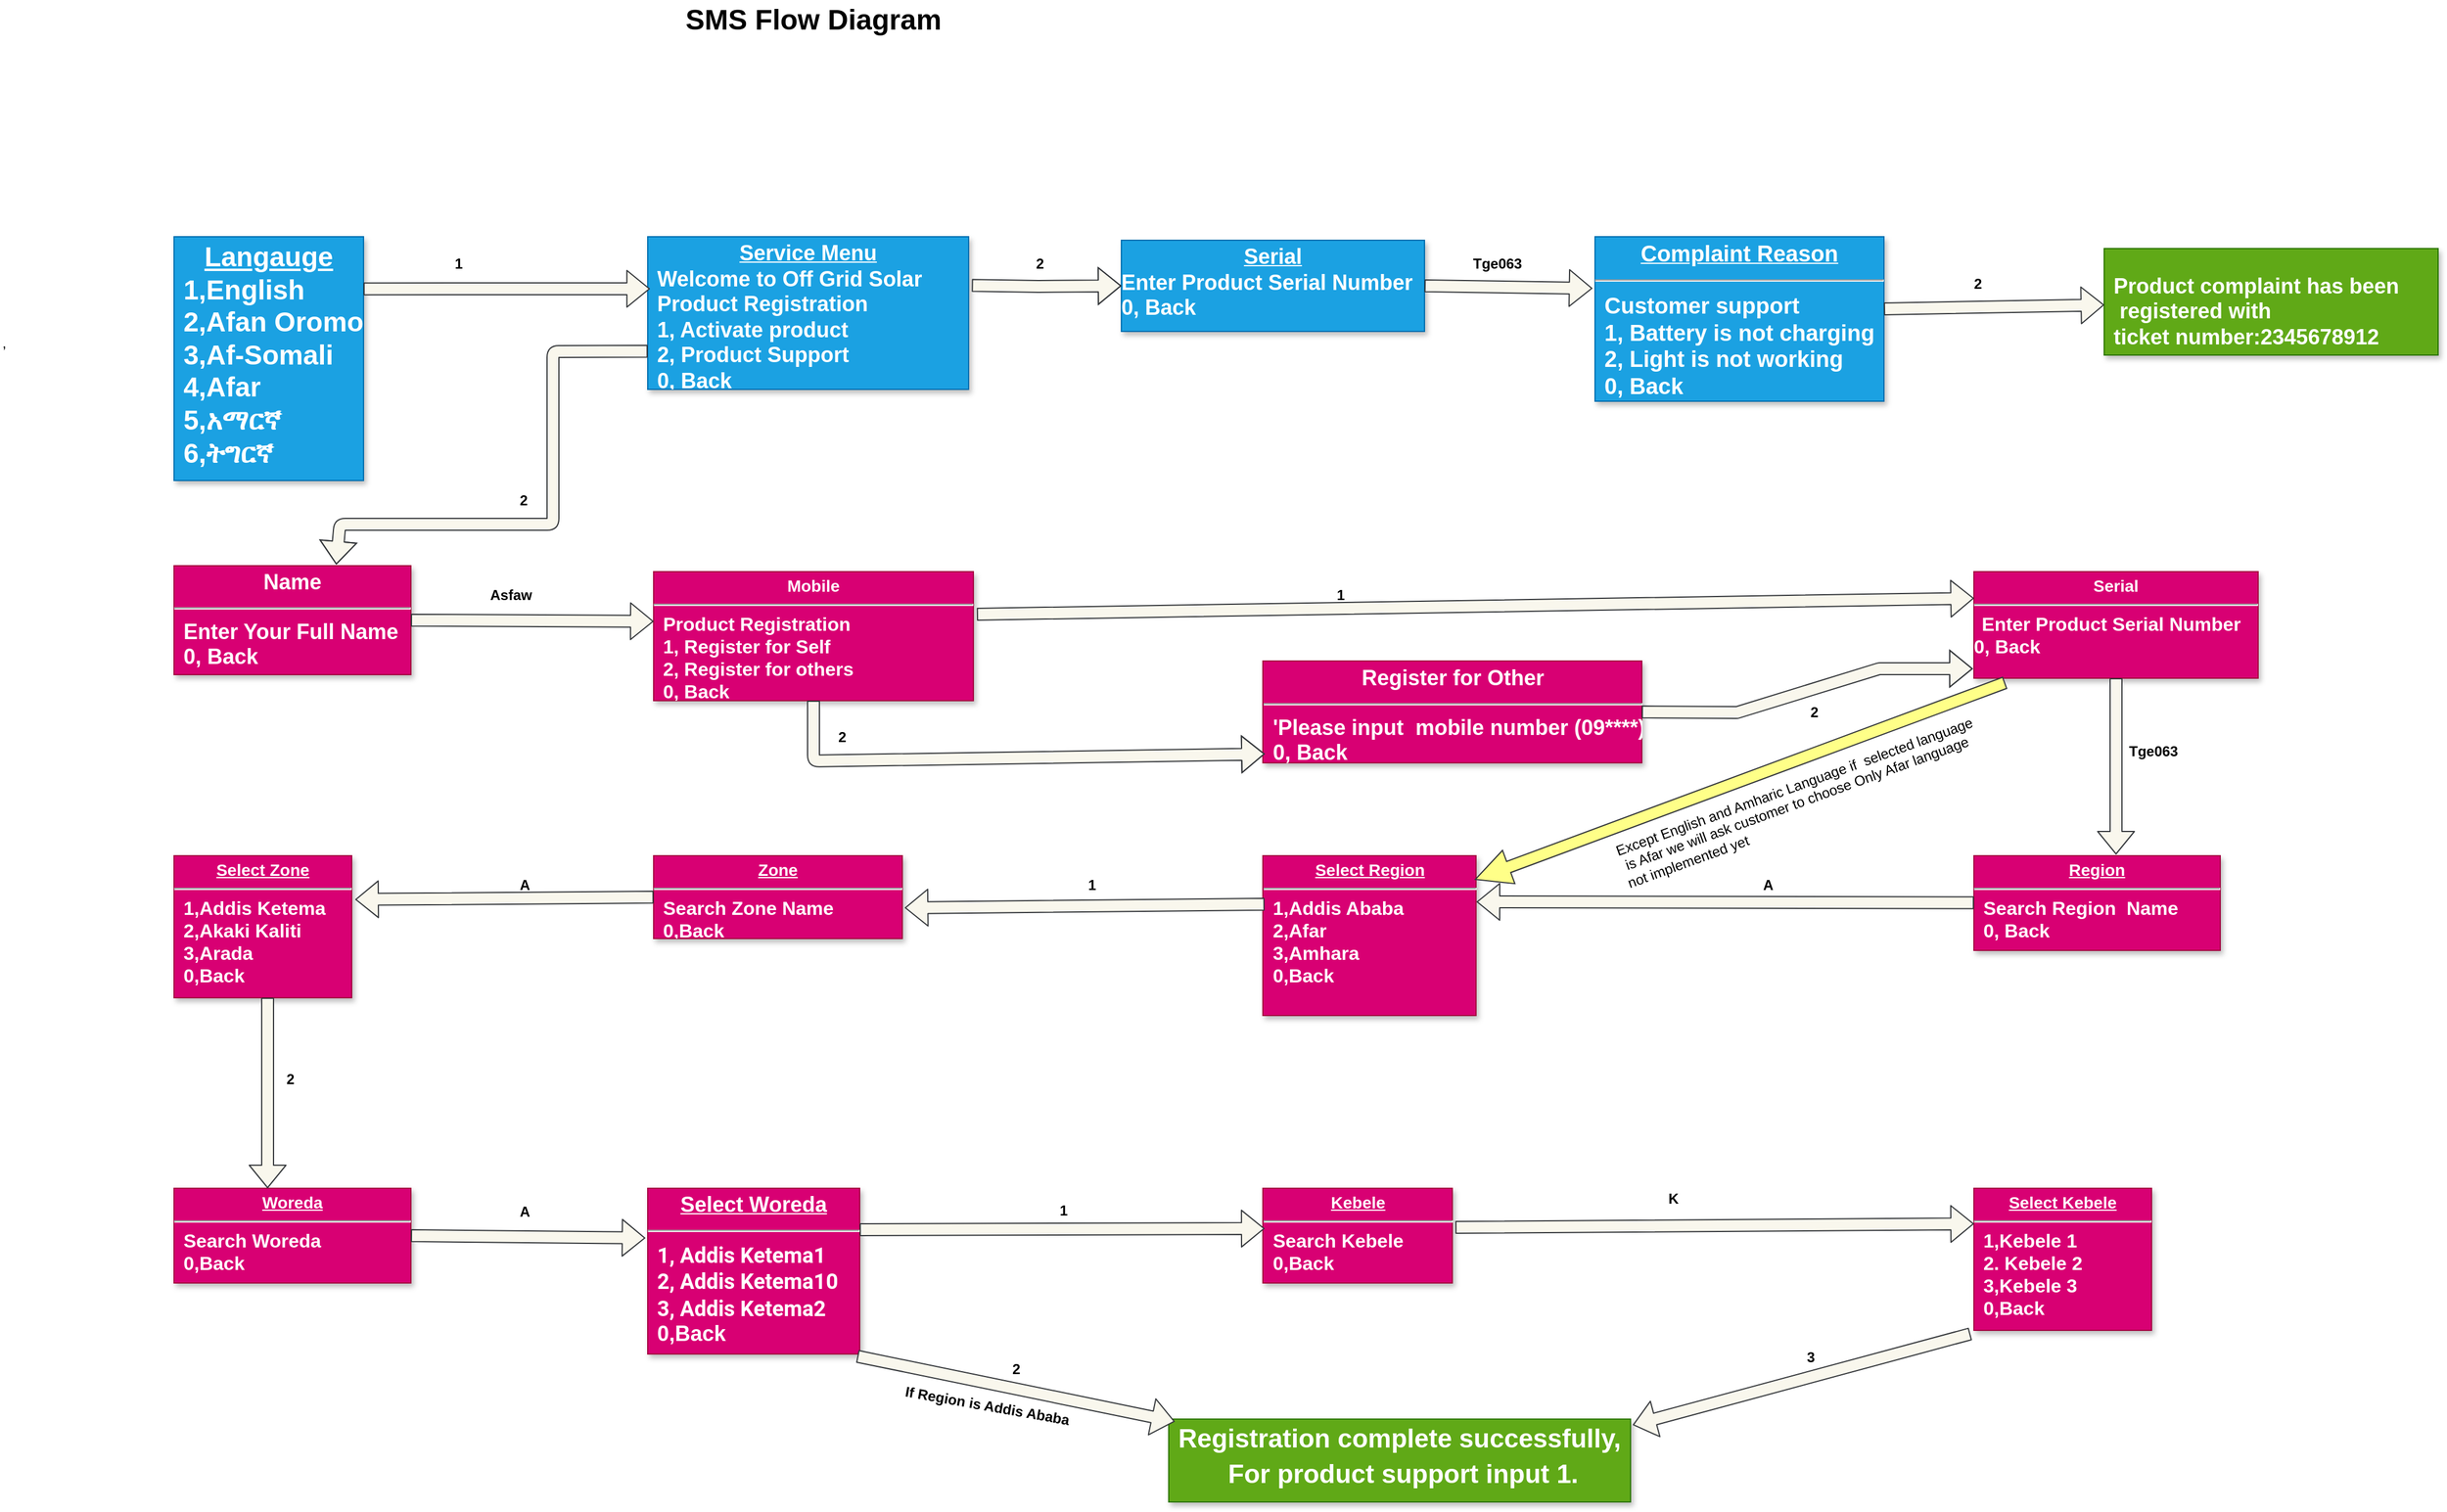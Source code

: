 <mxfile version="12.1.3" type="github" pages="1"><diagram name="Page-1" id="efa7a0a1-bf9b-a30e-e6df-94a7791c09e9"><mxGraphModel dx="1613" dy="1649" grid="0" gridSize="10" guides="1" tooltips="1" connect="1" arrows="1" fold="1" page="1" pageScale="1" pageWidth="826" pageHeight="1169" background="#ffffff" math="0" shadow="0"><root><mxCell id="0"/><mxCell id="1" parent="0"/><mxCell id="19" value="&lt;p style=&quot;margin: 4px 0px 0px ; text-align: center ; text-decoration: underline ; font-size: 18px&quot;&gt;&lt;b&gt;&lt;font style=&quot;font-size: 18px&quot;&gt;Service Menu&lt;/font&gt;&lt;/b&gt;&lt;/p&gt;&lt;p style=&quot;margin: 0px 0px 0px 8px ; font-size: 18px&quot;&gt;&lt;font style=&quot;font-size: 18px&quot;&gt;&lt;b&gt;Welcome to Off Grid Solar&lt;/b&gt;&lt;/font&gt;&lt;/p&gt;&lt;p style=&quot;margin: 0px 0px 0px 8px ; font-size: 18px&quot;&gt;&lt;font style=&quot;font-size: 18px&quot;&gt;&lt;b&gt;Product Registration&lt;/b&gt;&lt;/font&gt;&lt;/p&gt;&lt;p style=&quot;margin: 0px 0px 0px 8px ; font-size: 18px&quot;&gt;&lt;font style=&quot;font-size: 18px&quot;&gt;&lt;b&gt;1, Activate product&lt;/b&gt;&lt;/font&gt;&lt;/p&gt;&lt;p style=&quot;margin: 0px 0px 0px 8px ; font-size: 18px&quot;&gt;&lt;font style=&quot;font-size: 18px&quot;&gt;&lt;b&gt;2, Product Support&lt;/b&gt;&lt;/font&gt;&lt;/p&gt;&lt;p style=&quot;margin: 0px 0px 0px 8px ; font-size: 18px&quot;&gt;&lt;font style=&quot;font-size: 18px&quot;&gt;&lt;b&gt;0, Back&lt;/b&gt;&lt;/font&gt;&lt;br&gt;&lt;/p&gt;" style="verticalAlign=top;align=left;overflow=fill;fontSize=12;fontFamily=Helvetica;html=1;strokeColor=#006EAF;shadow=1;fillColor=#1ba1e2;fontColor=#ffffff;" parent="1" vertex="1"><mxGeometry x="120" y="37" width="271" height="129" as="geometry"/></mxCell><mxCell id="20" value="&lt;p style=&quot;margin: 4px 0px 0px ; text-align: center ; font-size: 18px&quot;&gt;&lt;b&gt;&lt;font style=&quot;font-size: 18px&quot;&gt;Name&lt;/font&gt;&lt;/b&gt;&lt;/p&gt;&lt;hr style=&quot;font-size: 18px&quot;&gt;&lt;p style=&quot;margin: 0px 0px 0px 8px ; font-size: 18px&quot;&gt;&lt;font style=&quot;font-size: 18px&quot;&gt;&lt;b&gt;Enter Your Full Name&lt;br&gt;0, Back&lt;/b&gt;&lt;/font&gt;&lt;br&gt;&lt;/p&gt;" style="verticalAlign=top;align=left;overflow=fill;fontSize=12;fontFamily=Helvetica;html=1;strokeColor=#A50040;shadow=1;fillColor=#d80073;fontColor=#ffffff;" parent="1" vertex="1"><mxGeometry x="-280" y="315" width="200" height="92" as="geometry"/></mxCell><mxCell id="22" value="&lt;p style=&quot;margin: 4px 0px 0px ; text-align: center ; text-decoration: underline ; font-size: 19px&quot;&gt;&lt;strong&gt;&lt;font style=&quot;font-size: 19px&quot;&gt;Complaint Reason&lt;/font&gt;&lt;/strong&gt;&lt;/p&gt;&lt;hr style=&quot;font-size: 19px&quot;&gt;&lt;p style=&quot;margin: 0px 0px 0px 8px ; font-size: 19px&quot;&gt;&lt;font style=&quot;font-size: 19px&quot;&gt;&lt;b&gt;Customer support&lt;/b&gt;&lt;/font&gt;&lt;/p&gt;&lt;p style=&quot;margin: 0px 0px 0px 8px ; font-size: 19px&quot;&gt;&lt;font style=&quot;font-size: 19px&quot;&gt;&lt;b&gt;1, Battery is not charging&lt;/b&gt;&lt;/font&gt;&lt;/p&gt;&lt;p style=&quot;margin: 0px 0px 0px 8px ; font-size: 19px&quot;&gt;&lt;font style=&quot;font-size: 19px&quot;&gt;&lt;b&gt;2, Light is not working&lt;/b&gt;&lt;/font&gt;&lt;/p&gt;&lt;p style=&quot;margin: 0px 0px 0px 8px ; font-size: 19px&quot;&gt;&lt;font style=&quot;font-size: 19px&quot;&gt;&lt;b&gt;0, Back&lt;/b&gt;&lt;/font&gt;&lt;br&gt;&lt;/p&gt;" style="verticalAlign=top;align=left;overflow=fill;fontSize=12;fontFamily=Helvetica;html=1;strokeColor=#006EAF;shadow=1;fillColor=#1ba1e2;fontColor=#ffffff;" parent="1" vertex="1"><mxGeometry x="920" y="37" width="244" height="139" as="geometry"/></mxCell><mxCell id="23" value="&lt;p style=&quot;margin: 4px 0px 0px ; text-align: center ; text-decoration: underline ; font-size: 18px&quot;&gt;&lt;b&gt;&lt;font style=&quot;font-size: 18px&quot;&gt;Serial&lt;/font&gt;&lt;/b&gt;&lt;/p&gt;&lt;font style=&quot;font-size: 18px&quot;&gt;&lt;b&gt;Enter Product Serial Number&lt;br&gt;0, Back&lt;/b&gt;&lt;/font&gt;" style="verticalAlign=top;align=left;overflow=fill;fontSize=12;fontFamily=Helvetica;html=1;strokeColor=#006EAF;shadow=1;fillColor=#1ba1e2;fontColor=#ffffff;" parent="1" vertex="1"><mxGeometry x="520" y="40" width="256" height="77" as="geometry"/></mxCell><mxCell id="24" value="&lt;p style=&quot;margin: 0px ; margin-top: 4px ; text-align: center ; text-decoration: underline&quot;&gt;&lt;b&gt;&lt;font style=&quot;font-size: 14px&quot;&gt;Woreda&lt;/font&gt;&lt;/b&gt;&lt;/p&gt;&lt;hr&gt;&lt;p style=&quot;margin: 0px ; margin-left: 8px&quot;&gt;&lt;font size=&quot;3&quot;&gt;&lt;b&gt;Search Woreda&lt;/b&gt;&lt;/font&gt;&lt;/p&gt;&lt;p style=&quot;margin: 0px ; margin-left: 8px&quot;&gt;&lt;font size=&quot;3&quot;&gt;&lt;b&gt;0,Back&lt;/b&gt;&lt;/font&gt;&lt;/p&gt;" style="verticalAlign=top;align=left;overflow=fill;fontSize=12;fontFamily=Helvetica;html=1;strokeColor=#A50040;shadow=1;fillColor=#d80073;fontColor=#ffffff;" parent="1" vertex="1"><mxGeometry x="-280" y="841" width="200" height="80" as="geometry"/></mxCell><mxCell id="25" value="&lt;p style=&quot;margin: 4px 0px 0px ; text-align: center ; text-decoration: underline ; font-size: 23px&quot;&gt;&lt;b&gt;&lt;font style=&quot;font-size: 23px&quot;&gt;Langauge&lt;/font&gt;&lt;/b&gt;&lt;/p&gt;&lt;p style=&quot;margin: 0px 0px 0px 8px ; font-size: 23px&quot;&gt;&lt;font style=&quot;font-size: 23px&quot;&gt;&lt;b&gt;1,English&lt;/b&gt;&lt;/font&gt;&lt;/p&gt;&lt;p style=&quot;margin: 0px 0px 0px 8px ; font-size: 23px&quot;&gt;&lt;font style=&quot;font-size: 23px&quot;&gt;&lt;b&gt;2,Afan Oromo&lt;/b&gt;&lt;/font&gt;&lt;/p&gt;&lt;p style=&quot;margin: 0px 0px 0px 8px ; font-size: 23px&quot;&gt;&lt;font style=&quot;font-size: 23px&quot;&gt;&lt;b&gt;3,Af-Somali&lt;/b&gt;&lt;/font&gt;&lt;/p&gt;&lt;p style=&quot;margin: 0px 0px 0px 8px ; font-size: 23px&quot;&gt;&lt;font style=&quot;font-size: 23px&quot;&gt;&lt;b&gt;4,Afar&lt;/b&gt;&lt;/font&gt;&lt;/p&gt;&lt;p style=&quot;margin: 0px 0px 0px 8px ; font-size: 23px&quot;&gt;&lt;font style=&quot;font-size: 23px&quot;&gt;&lt;b&gt;5,አማርኛ&lt;/b&gt;&lt;/font&gt;&lt;/p&gt;&lt;p style=&quot;margin: 0px 0px 0px 8px ; font-size: 23px&quot;&gt;&lt;font style=&quot;font-size: 23px&quot;&gt;&lt;b&gt;6,ትግርኛ&lt;/b&gt;&lt;/font&gt;&lt;/p&gt;" style="verticalAlign=top;align=left;overflow=fill;fontSize=12;fontFamily=Helvetica;html=1;strokeColor=#006EAF;shadow=1;fillColor=#1ba1e2;fontColor=#ffffff;" parent="1" vertex="1"><mxGeometry x="-280" y="37" width="160" height="206" as="geometry"/></mxCell><mxCell id="27" value="&lt;p style=&quot;margin: 0px ; margin-top: 4px ; text-align: center ; text-decoration: underline&quot;&gt;&lt;b&gt;&lt;font style=&quot;font-size: 14px&quot;&gt;Select Region&lt;/font&gt;&lt;/b&gt;&lt;/p&gt;&lt;hr&gt;&lt;p style=&quot;margin: 0px ; margin-left: 8px&quot;&gt;&lt;font size=&quot;3&quot;&gt;&lt;b&gt;1,Addis Ababa&lt;/b&gt;&lt;/font&gt;&lt;/p&gt;&lt;p style=&quot;margin: 0px ; margin-left: 8px&quot;&gt;&lt;font size=&quot;3&quot;&gt;&lt;b&gt;2,Afar&lt;/b&gt;&lt;/font&gt;&lt;/p&gt;&lt;p style=&quot;margin: 0px ; margin-left: 8px&quot;&gt;&lt;font size=&quot;3&quot;&gt;&lt;b&gt;3,Amhara&lt;/b&gt;&lt;/font&gt;&lt;/p&gt;&lt;p style=&quot;margin: 0px ; margin-left: 8px&quot;&gt;&lt;font size=&quot;3&quot;&gt;&lt;b&gt;0,Back&lt;/b&gt;&lt;/font&gt;&lt;/p&gt;" style="verticalAlign=top;align=left;overflow=fill;fontSize=12;fontFamily=Helvetica;html=1;strokeColor=#A50040;shadow=1;fillColor=#d80073;fontColor=#ffffff;" parent="1" vertex="1"><mxGeometry x="639.5" y="560" width="180" height="135" as="geometry"/></mxCell><mxCell id="28" value="&lt;p style=&quot;margin: 0px ; margin-top: 4px ; text-align: center ; text-decoration: underline&quot;&gt;&lt;b&gt;&lt;font style=&quot;font-size: 14px&quot;&gt;Select Kebele&lt;/font&gt;&lt;/b&gt;&lt;/p&gt;&lt;hr&gt;&lt;p style=&quot;margin: 0px ; margin-left: 8px&quot;&gt;&lt;font size=&quot;3&quot;&gt;&lt;b&gt;1,Kebele 1&lt;/b&gt;&lt;/font&gt;&lt;/p&gt;&lt;p style=&quot;margin: 0px ; margin-left: 8px&quot;&gt;&lt;font size=&quot;3&quot;&gt;&lt;b&gt;2. Kebele 2&lt;/b&gt;&lt;/font&gt;&lt;/p&gt;&lt;p style=&quot;margin: 0px ; margin-left: 8px&quot;&gt;&lt;font size=&quot;3&quot;&gt;&lt;b&gt;3,Kebele 3&lt;/b&gt;&lt;/font&gt;&lt;/p&gt;&lt;p style=&quot;margin: 0px ; margin-left: 8px&quot;&gt;&lt;font size=&quot;3&quot;&gt;&lt;b&gt;0,Back&lt;/b&gt;&lt;/font&gt;&lt;/p&gt;" style="verticalAlign=top;align=left;overflow=fill;fontSize=12;fontFamily=Helvetica;html=1;strokeColor=#A50040;shadow=1;fillColor=#d80073;fontColor=#ffffff;" parent="1" vertex="1"><mxGeometry x="1240" y="841" width="150" height="120" as="geometry"/></mxCell><mxCell id="29" value="&lt;p style=&quot;margin: 0px ; margin-top: 4px ; text-align: center ; text-decoration: underline&quot;&gt;&lt;b&gt;&lt;font style=&quot;font-size: 14px&quot;&gt;Select Zone&lt;/font&gt;&lt;/b&gt;&lt;/p&gt;&lt;hr&gt;&lt;p style=&quot;margin: 0px 0px 0px 8px&quot;&gt;&lt;font size=&quot;3&quot;&gt;&lt;b&gt;1,Addis Ketema&lt;/b&gt;&lt;/font&gt;&lt;/p&gt;&lt;p style=&quot;margin: 0px 0px 0px 8px&quot;&gt;&lt;font size=&quot;3&quot;&gt;&lt;b&gt;2,Akaki Kaliti&lt;/b&gt;&lt;/font&gt;&lt;/p&gt;&lt;p style=&quot;margin: 0px 0px 0px 8px&quot;&gt;&lt;font size=&quot;3&quot;&gt;&lt;b&gt;3,Arada&lt;/b&gt;&lt;/font&gt;&lt;/p&gt;&lt;p style=&quot;margin: 0px 0px 0px 8px&quot;&gt;&lt;font size=&quot;3&quot;&gt;&lt;b&gt;0,Back&lt;/b&gt;&lt;/font&gt;&lt;/p&gt;" style="verticalAlign=top;align=left;overflow=fill;fontSize=12;fontFamily=Helvetica;html=1;strokeColor=#A50040;shadow=1;fillColor=#d80073;fontColor=#ffffff;" parent="1" vertex="1"><mxGeometry x="-280" y="560" width="150" height="120" as="geometry"/></mxCell><mxCell id="30" value="&lt;p style=&quot;margin: 0px ; margin-top: 4px ; text-align: center ; text-decoration: underline&quot;&gt;&lt;b&gt;&lt;font style=&quot;font-size: 14px&quot;&gt;Zone&lt;/font&gt;&lt;/b&gt;&lt;/p&gt;&lt;hr&gt;&lt;p style=&quot;margin: 0px ; margin-left: 8px&quot;&gt;&lt;font size=&quot;3&quot;&gt;&lt;b&gt;Search Zone Name&lt;/b&gt;&lt;/font&gt;&lt;/p&gt;&lt;p style=&quot;margin: 0px ; margin-left: 8px&quot;&gt;&lt;font size=&quot;3&quot;&gt;&lt;b&gt;0,Back&lt;/b&gt;&lt;/font&gt;&lt;/p&gt;" style="verticalAlign=top;align=left;overflow=fill;fontSize=12;fontFamily=Helvetica;html=1;strokeColor=#A50040;shadow=1;fillColor=#d80073;fontColor=#ffffff;" parent="1" vertex="1"><mxGeometry x="125" y="560" width="210" height="70" as="geometry"/></mxCell><mxCell id="34" value="&lt;p style=&quot;margin: 4px 0px 0px ; text-align: center ; font-size: 22px&quot;&gt;&lt;b&gt;&lt;font style=&quot;font-size: 22px&quot;&gt;Registration complete successfully,&lt;/font&gt;&lt;/b&gt;&lt;/p&gt;&lt;p style=&quot;margin: 4px 0px 0px ; text-align: center ; font-size: 22px&quot;&gt;&lt;b&gt;&lt;font style=&quot;font-size: 22px&quot;&gt;&amp;nbsp;For product support input 1.&lt;/font&gt;&lt;/b&gt;&lt;br&gt;&lt;/p&gt;" style="verticalAlign=top;align=left;overflow=fill;fontSize=12;fontFamily=Helvetica;html=1;strokeColor=#2D7600;shadow=1;fillColor=#60a917;fontColor=#ffffff;" parent="1" vertex="1"><mxGeometry x="560" y="1036" width="390" height="70" as="geometry"/></mxCell><mxCell id="35" value="&lt;p style=&quot;margin: 0px ; margin-top: 4px ; text-align: center ; text-decoration: underline&quot;&gt;&lt;strong&gt;&lt;font style=&quot;font-size: 14px&quot;&gt;Region&lt;/font&gt;&lt;/strong&gt;&lt;/p&gt;&lt;hr&gt;&lt;p style=&quot;margin: 0px ; margin-left: 8px&quot;&gt;&lt;font size=&quot;3&quot;&gt;&lt;b&gt;Search Region&amp;nbsp; Name&lt;/b&gt;&lt;/font&gt;&lt;/p&gt;&lt;p style=&quot;margin: 0px ; margin-left: 8px&quot;&gt;&lt;font size=&quot;3&quot;&gt;&lt;b&gt;0, Back&lt;/b&gt;&lt;/font&gt;&lt;/p&gt;" style="verticalAlign=top;align=left;overflow=fill;fontSize=12;fontFamily=Helvetica;html=1;strokeColor=#A50040;shadow=1;fillColor=#d80073;fontColor=#ffffff;" parent="1" vertex="1"><mxGeometry x="1240" y="560" width="208" height="80" as="geometry"/></mxCell><mxCell id="2UzmRSEBNAijIJMczcGN-117" value="&lt;div style=&quot;text-align: center ; font-size: 18px&quot;&gt;&lt;font style=&quot;font-size: 18px&quot;&gt;&lt;b&gt;&lt;br&gt;&lt;/b&gt;&lt;/font&gt;&lt;/div&gt;&lt;p style=&quot;margin: 0px 0px 0px 8px ; font-size: 18px&quot;&gt;&lt;font style=&quot;font-size: 18px&quot;&gt;&lt;b&gt;Product complaint has been&lt;/b&gt;&lt;/font&gt;&lt;/p&gt;&lt;p style=&quot;margin: 0px 0px 0px 8px ; font-size: 18px&quot;&gt;&lt;font style=&quot;font-size: 18px&quot;&gt;&lt;b&gt;&amp;nbsp;registered with&amp;nbsp;&lt;/b&gt;&lt;/font&gt;&lt;/p&gt;&lt;p style=&quot;margin: 0px 0px 0px 8px ; font-size: 18px&quot;&gt;&lt;font style=&quot;font-size: 18px&quot;&gt;&lt;b&gt;ticket number:2345678912&lt;/b&gt;&lt;/font&gt;&lt;br&gt;&lt;/p&gt;" style="verticalAlign=top;align=left;overflow=fill;fontSize=12;fontFamily=Helvetica;html=1;strokeColor=#2D7600;shadow=1;fillColor=#60a917;fontColor=#ffffff;" vertex="1" parent="1"><mxGeometry x="1350" y="47" width="282" height="90" as="geometry"/></mxCell><mxCell id="2UzmRSEBNAijIJMczcGN-128" value="&lt;p style=&quot;margin: 4px 0px 0px ; text-align: center&quot;&gt;&lt;b&gt;&lt;font style=&quot;font-size: 14px&quot;&gt;Mobile&lt;/font&gt;&lt;/b&gt;&lt;/p&gt;&lt;hr&gt;&lt;p style=&quot;margin: 0px ; margin-left: 8px&quot;&gt;&lt;font size=&quot;3&quot;&gt;&lt;b&gt;Product Registration&lt;/b&gt;&lt;/font&gt;&lt;/p&gt;&lt;p style=&quot;margin: 0px ; margin-left: 8px&quot;&gt;&lt;font size=&quot;3&quot;&gt;&lt;b&gt;1, Register for Self&lt;/b&gt;&lt;/font&gt;&lt;/p&gt;&lt;p style=&quot;margin: 0px ; margin-left: 8px&quot;&gt;&lt;font size=&quot;3&quot;&gt;&lt;b&gt;2, Register for others&lt;/b&gt;&lt;/font&gt;&lt;/p&gt;&lt;p style=&quot;margin: 0px ; margin-left: 8px&quot;&gt;&lt;font size=&quot;3&quot;&gt;&lt;b&gt;0, Back&lt;/b&gt;&lt;/font&gt;&lt;br&gt;&lt;/p&gt;" style="verticalAlign=top;align=left;overflow=fill;fontSize=12;fontFamily=Helvetica;html=1;strokeColor=#A50040;shadow=1;fillColor=#d80073;fontColor=#ffffff;" vertex="1" parent="1"><mxGeometry x="125" y="320" width="270" height="109" as="geometry"/></mxCell><mxCell id="2UzmRSEBNAijIJMczcGN-130" value="&lt;p style=&quot;margin: 4px 0px 0px ; text-align: center ; font-size: 18px&quot;&gt;&lt;b&gt;&lt;font style=&quot;font-size: 18px&quot;&gt;Register for Other&lt;/font&gt;&lt;/b&gt;&lt;/p&gt;&lt;hr style=&quot;font-size: 18px&quot;&gt;&lt;p style=&quot;margin: 0px 0px 0px 8px ; font-size: 18px&quot;&gt;&lt;font style=&quot;font-size: 18px&quot;&gt;&lt;b&gt;'Please input&amp;nbsp; mobile number (09****)&lt;br&gt;&lt;/b&gt;&lt;/font&gt;&lt;/p&gt;&lt;p style=&quot;margin: 0px 0px 0px 8px ; font-size: 18px&quot;&gt;&lt;font style=&quot;font-size: 18px&quot;&gt;&lt;b&gt;0, Back&lt;/b&gt;&lt;/font&gt;&lt;br&gt;&lt;/p&gt;" style="verticalAlign=top;align=left;overflow=fill;fontSize=12;fontFamily=Helvetica;html=1;strokeColor=#A50040;shadow=1;fillColor=#d80073;fontColor=#ffffff;" vertex="1" parent="1"><mxGeometry x="639.5" y="395.5" width="320" height="86" as="geometry"/></mxCell><mxCell id="2UzmRSEBNAijIJMczcGN-134" value="&lt;p style=&quot;margin: 4px 0px 0px ; text-align: center&quot;&gt;&lt;b&gt;&lt;font style=&quot;font-size: 14px&quot;&gt;Serial&lt;/font&gt;&lt;/b&gt;&lt;/p&gt;&lt;hr&gt;&lt;b&gt;&amp;nbsp;&amp;nbsp;&lt;font size=&quot;3&quot;&gt;Enter Product Serial Number&lt;br&gt;0, Back&lt;/font&gt;&lt;/b&gt;" style="verticalAlign=top;align=left;overflow=fill;fontSize=12;fontFamily=Helvetica;html=1;strokeColor=#A50040;shadow=1;fillColor=#d80073;fontColor=#ffffff;" vertex="1" parent="1"><mxGeometry x="1240" y="320" width="240" height="90" as="geometry"/></mxCell><mxCell id="2UzmRSEBNAijIJMczcGN-138" value="&lt;p style=&quot;margin: 4px 0px 0px ; text-align: center ; text-decoration: underline ; font-size: 18px&quot;&gt;&lt;b&gt;&lt;font style=&quot;font-size: 18px&quot;&gt;Select Woreda&lt;/font&gt;&lt;/b&gt;&lt;/p&gt;&lt;hr style=&quot;font-size: 18px&quot;&gt;&lt;p style=&quot;margin: 0px 0px 0px 8px ; font-size: 18px&quot;&gt;&lt;font style=&quot;font-size: 18px&quot;&gt;&lt;b&gt;&lt;span style=&quot;font-family: &amp;#34;roboto&amp;#34; , sans-serif ; white-space: normal&quot;&gt;1, Addis Ketema1&lt;/span&gt;&lt;br style=&quot;outline: none ; font-family: &amp;#34;roboto&amp;#34; , sans-serif ; white-space: normal&quot;&gt;&lt;span style=&quot;font-family: &amp;#34;roboto&amp;#34; , sans-serif ; white-space: normal&quot;&gt;2, Addis Ketema10&lt;/span&gt;&lt;br style=&quot;outline: none ; font-family: &amp;#34;roboto&amp;#34; , sans-serif ; white-space: normal&quot;&gt;&lt;span style=&quot;font-family: &amp;#34;roboto&amp;#34; , sans-serif ; white-space: normal&quot;&gt;3, Addis Ketema2&lt;/span&gt;&lt;br&gt;&lt;/b&gt;&lt;/font&gt;&lt;/p&gt;&lt;p style=&quot;margin: 0px 0px 0px 8px ; font-size: 18px&quot;&gt;&lt;font style=&quot;font-size: 18px&quot;&gt;&lt;b&gt;0,Back&lt;/b&gt;&lt;/font&gt;&lt;/p&gt;" style="verticalAlign=top;align=left;overflow=fill;fontSize=12;fontFamily=Helvetica;html=1;strokeColor=#A50040;shadow=1;fillColor=#d80073;fontColor=#ffffff;" vertex="1" parent="1"><mxGeometry x="120" y="841" width="179" height="140" as="geometry"/></mxCell><mxCell id="2UzmRSEBNAijIJMczcGN-140" value="&lt;p style=&quot;margin: 0px ; margin-top: 4px ; text-align: center ; text-decoration: underline&quot;&gt;&lt;b&gt;&lt;font style=&quot;font-size: 14px&quot;&gt;Kebele&lt;/font&gt;&lt;/b&gt;&lt;/p&gt;&lt;hr&gt;&lt;p style=&quot;margin: 0px ; margin-left: 8px&quot;&gt;&lt;font size=&quot;3&quot;&gt;&lt;b&gt;Search Kebele&lt;/b&gt;&lt;/font&gt;&lt;/p&gt;&lt;p style=&quot;margin: 0px ; margin-left: 8px&quot;&gt;&lt;font size=&quot;3&quot;&gt;&lt;b&gt;0,Back&lt;/b&gt;&lt;/font&gt;&lt;/p&gt;" style="verticalAlign=top;align=left;overflow=fill;fontSize=12;fontFamily=Helvetica;html=1;strokeColor=#A50040;shadow=1;fillColor=#d80073;fontColor=#ffffff;" vertex="1" parent="1"><mxGeometry x="639.5" y="841" width="160" height="80" as="geometry"/></mxCell><mxCell id="2UzmRSEBNAijIJMczcGN-145" value="" style="endArrow=classic;html=1;fillColor=#f9f7ed;strokeColor=#36393d;shape=flexArrow;exitX=1;exitY=0.439;exitDx=0;exitDy=0;exitPerimeter=0;" edge="1" parent="1" source="22" target="2UzmRSEBNAijIJMczcGN-117"><mxGeometry width="50" height="50" relative="1" as="geometry"><mxPoint x="1155" y="79" as="sourcePoint"/><mxPoint x="900" y="50" as="targetPoint"/><Array as="points"/></mxGeometry></mxCell><mxCell id="2UzmRSEBNAijIJMczcGN-158" value="&lt;b&gt;2&lt;/b&gt;" style="text;html=1;resizable=0;points=[];align=center;verticalAlign=middle;labelBackgroundColor=#ffffff;" vertex="1" connectable="0" parent="2UzmRSEBNAijIJMczcGN-145"><mxGeometry x="-0.228" y="3" relative="1" as="geometry"><mxPoint x="7" y="-16.5" as="offset"/></mxGeometry></mxCell><mxCell id="2UzmRSEBNAijIJMczcGN-146" value="" style="endArrow=classic;html=1;exitX=1;exitY=0.5;exitDx=0;exitDy=0;fillColor=#f9f7ed;strokeColor=#36393d;entryX=-0.009;entryY=0.314;entryDx=0;entryDy=0;entryPerimeter=0;shape=flexArrow;" edge="1" parent="1" source="23" target="22"><mxGeometry width="50" height="50" relative="1" as="geometry"><mxPoint x="610" y="90" as="sourcePoint"/><mxPoint x="920" y="75" as="targetPoint"/></mxGeometry></mxCell><mxCell id="2UzmRSEBNAijIJMczcGN-147" value="" style="endArrow=classic;html=1;exitX=1.01;exitY=0.319;exitDx=0;exitDy=0;entryX=0;entryY=0.5;entryDx=0;entryDy=0;exitPerimeter=0;shape=flexArrow;fillColor=#f9f7ed;strokeColor=#36393d;" edge="1" parent="1" source="19" target="23"><mxGeometry width="50" height="50" relative="1" as="geometry"><mxPoint x="390" y="110" as="sourcePoint"/><mxPoint x="440" y="60" as="targetPoint"/><Array as="points"><mxPoint x="450" y="79"/></Array></mxGeometry></mxCell><mxCell id="2UzmRSEBNAijIJMczcGN-148" value="" style="endArrow=diamond;html=1;exitX=1;exitY=0.214;exitDx=0;exitDy=0;exitPerimeter=0;fillColor=#f9f7ed;strokeColor=#36393d;entryX=0.007;entryY=0.341;entryDx=0;entryDy=0;entryPerimeter=0;strokeWidth=1;endFill=1;shape=flexArrow;" edge="1" parent="1" source="25" target="19"><mxGeometry width="50" height="50" relative="1" as="geometry"><mxPoint x="140" y="110" as="sourcePoint"/><mxPoint x="120" y="112" as="targetPoint"/></mxGeometry></mxCell><mxCell id="2UzmRSEBNAijIJMczcGN-155" value="&lt;b&gt;1&lt;/b&gt;" style="text;html=1;resizable=0;points=[];align=center;verticalAlign=middle;labelBackgroundColor=#ffffff;" vertex="1" connectable="0" parent="2UzmRSEBNAijIJMczcGN-148"><mxGeometry x="-0.537" relative="1" as="geometry"><mxPoint x="24" y="-21" as="offset"/></mxGeometry></mxCell><mxCell id="2UzmRSEBNAijIJMczcGN-182" value="&lt;b&gt;&lt;font style=&quot;font-size: 24px&quot;&gt;SMS Flow Diagram&amp;nbsp;&lt;/font&gt;&lt;/b&gt;" style="text;html=1;resizable=0;points=[];autosize=1;align=left;verticalAlign=top;spacingTop=-4;" vertex="1" parent="1"><mxGeometry x="150" y="-163" width="240" height="20" as="geometry"/></mxCell><mxCell id="2UzmRSEBNAijIJMczcGN-194" value="," style="text;html=1;resizable=0;points=[];autosize=1;align=left;verticalAlign=top;spacingTop=-4;" vertex="1" parent="1"><mxGeometry x="-427" y="117" width="20" height="20" as="geometry"/></mxCell><mxCell id="2UzmRSEBNAijIJMczcGN-208" value="" style="endArrow=classic;html=1;fontColor=#FFFF00;exitX=0;exitY=0.75;exitDx=0;exitDy=0;shape=flexArrow;fillColor=#f9f7ed;strokeColor=#36393d;" edge="1" parent="1" source="19"><mxGeometry width="50" height="50" relative="1" as="geometry"><mxPoint x="-20" y="270" as="sourcePoint"/><mxPoint x="-143" y="314" as="targetPoint"/><Array as="points"><mxPoint x="40" y="134"/><mxPoint x="40" y="280"/><mxPoint x="-140" y="280"/></Array></mxGeometry></mxCell><mxCell id="2UzmRSEBNAijIJMczcGN-209" value="" style="shape=flexArrow;endArrow=classic;html=1;fontColor=#FFFF00;exitX=1;exitY=0.5;exitDx=0;exitDy=0;entryX=0;entryY=0.385;entryDx=0;entryDy=0;entryPerimeter=0;fillColor=#f9f7ed;strokeColor=#36393d;" edge="1" parent="1" source="20" target="2UzmRSEBNAijIJMczcGN-128"><mxGeometry width="50" height="50" relative="1" as="geometry"><mxPoint y="410" as="sourcePoint"/><mxPoint x="50" y="360" as="targetPoint"/></mxGeometry></mxCell><mxCell id="2UzmRSEBNAijIJMczcGN-211" value="" style="endArrow=classic;html=1;fontColor=#FFFF00;exitX=0.5;exitY=1;exitDx=0;exitDy=0;entryX=0.005;entryY=0.913;entryDx=0;entryDy=0;entryPerimeter=0;shape=flexArrow;fillColor=#f9f7ed;strokeColor=#36393d;" edge="1" parent="1" source="2UzmRSEBNAijIJMczcGN-128" target="2UzmRSEBNAijIJMczcGN-130"><mxGeometry width="50" height="50" relative="1" as="geometry"><mxPoint x="510" y="410" as="sourcePoint"/><mxPoint x="560" y="360" as="targetPoint"/><Array as="points"><mxPoint x="260" y="480"/></Array></mxGeometry></mxCell><mxCell id="2UzmRSEBNAijIJMczcGN-214" value="" style="endArrow=classic;html=1;fontColor=#FFFF00;exitX=1;exitY=0.5;exitDx=0;exitDy=0;entryX=-0.004;entryY=0.911;entryDx=0;entryDy=0;shape=flexArrow;fillColor=#f9f7ed;strokeColor=#36393d;entryPerimeter=0;" edge="1" parent="1" source="2UzmRSEBNAijIJMczcGN-130" target="2UzmRSEBNAijIJMczcGN-134"><mxGeometry width="50" height="50" relative="1" as="geometry"><mxPoint x="1040" y="470" as="sourcePoint"/><mxPoint x="1090" y="420" as="targetPoint"/><Array as="points"><mxPoint x="1040" y="439"/><mxPoint x="1160" y="402"/></Array></mxGeometry></mxCell><mxCell id="2UzmRSEBNAijIJMczcGN-216" value="&lt;font color=&quot;#000000&quot;&gt;&lt;b&gt;2&lt;/b&gt;&lt;/font&gt;" style="text;html=1;resizable=0;points=[];autosize=1;align=left;verticalAlign=top;spacingTop=-4;fontColor=#FFFF00;" vertex="1" parent="1"><mxGeometry x="1100" y="428.5" width="20" height="20" as="geometry"/></mxCell><mxCell id="2UzmRSEBNAijIJMczcGN-218" value="" style="endArrow=classic;html=1;fontColor=#FFFF00;exitX=1.011;exitY=0.33;exitDx=0;exitDy=0;exitPerimeter=0;entryX=0;entryY=0.25;entryDx=0;entryDy=0;shape=flexArrow;fillColor=#f9f7ed;strokeColor=#36393d;" edge="1" parent="1" source="2UzmRSEBNAijIJMczcGN-128" target="2UzmRSEBNAijIJMczcGN-134"><mxGeometry width="50" height="50" relative="1" as="geometry"><mxPoint x="390" y="390" as="sourcePoint"/><mxPoint x="440" y="340" as="targetPoint"/></mxGeometry></mxCell><mxCell id="2UzmRSEBNAijIJMczcGN-219" value="" style="endArrow=classic;html=1;fontColor=#FFFF00;exitX=0.5;exitY=1;exitDx=0;exitDy=0;shape=flexArrow;fillColor=#f9f7ed;strokeColor=#36393d;" edge="1" parent="1" source="2UzmRSEBNAijIJMczcGN-134"><mxGeometry width="50" height="50" relative="1" as="geometry"><mxPoint x="1330" y="520" as="sourcePoint"/><mxPoint x="1360" y="559" as="targetPoint"/></mxGeometry></mxCell><mxCell id="2UzmRSEBNAijIJMczcGN-220" value="" style="endArrow=classic;html=1;fontColor=#FFFF00;shape=flexArrow;fillColor=#f9f7ed;strokeColor=#36393d;" edge="1" parent="1" source="35"><mxGeometry width="50" height="50" relative="1" as="geometry"><mxPoint x="1080" y="610" as="sourcePoint"/><mxPoint x="820" y="599" as="targetPoint"/></mxGeometry></mxCell><mxCell id="2UzmRSEBNAijIJMczcGN-221" value="" style="endArrow=classic;html=1;fontColor=#FFFF00;exitX=0.008;exitY=0.304;exitDx=0;exitDy=0;exitPerimeter=0;entryX=1.01;entryY=0.629;entryDx=0;entryDy=0;shape=flexArrow;fillColor=#f9f7ed;strokeColor=#36393d;entryPerimeter=0;" edge="1" parent="1" source="27" target="30"><mxGeometry width="50" height="50" relative="1" as="geometry"><mxPoint x="500" y="640" as="sourcePoint"/><mxPoint x="550" y="590" as="targetPoint"/></mxGeometry></mxCell><mxCell id="2UzmRSEBNAijIJMczcGN-222" value="" style="endArrow=classic;html=1;fontColor=#FFFF00;exitX=0;exitY=0.5;exitDx=0;exitDy=0;entryX=1.02;entryY=0.308;entryDx=0;entryDy=0;shape=flexArrow;fillColor=#f9f7ed;strokeColor=#36393d;entryPerimeter=0;" edge="1" parent="1" source="30" target="29"><mxGeometry width="50" height="50" relative="1" as="geometry"><mxPoint x="-30" y="640" as="sourcePoint"/><mxPoint x="20" y="590" as="targetPoint"/></mxGeometry></mxCell><mxCell id="2UzmRSEBNAijIJMczcGN-224" value="" style="endArrow=classic;html=1;fontColor=#FFFF00;entryX=0.395;entryY=0;entryDx=0;entryDy=0;entryPerimeter=0;shape=flexArrow;fillColor=#f9f7ed;strokeColor=#36393d;" edge="1" parent="1" target="24"><mxGeometry width="50" height="50" relative="1" as="geometry"><mxPoint x="-201" y="680" as="sourcePoint"/><mxPoint x="-150" y="760" as="targetPoint"/></mxGeometry></mxCell><mxCell id="2UzmRSEBNAijIJMczcGN-227" value="" style="endArrow=classic;html=1;fontColor=#FFFF00;exitX=1;exitY=0.5;exitDx=0;exitDy=0;shape=flexArrow;fillColor=#f9f7ed;strokeColor=#36393d;" edge="1" parent="1" source="24"><mxGeometry width="50" height="50" relative="1" as="geometry"><mxPoint x="-10" y="920" as="sourcePoint"/><mxPoint x="118" y="883" as="targetPoint"/></mxGeometry></mxCell><mxCell id="2UzmRSEBNAijIJMczcGN-228" value="" style="endArrow=classic;html=1;fontColor=#FFFF00;exitX=1;exitY=0.25;exitDx=0;exitDy=0;entryX=0.009;entryY=0.425;entryDx=0;entryDy=0;entryPerimeter=0;fillColor=#f9f7ed;strokeColor=#36393d;shape=flexArrow;" edge="1" parent="1" source="2UzmRSEBNAijIJMczcGN-138" target="2UzmRSEBNAijIJMczcGN-140"><mxGeometry width="50" height="50" relative="1" as="geometry"><mxPoint x="450" y="920" as="sourcePoint"/><mxPoint x="500" y="870" as="targetPoint"/></mxGeometry></mxCell><mxCell id="2UzmRSEBNAijIJMczcGN-229" value="" style="endArrow=classic;html=1;fontColor=#FFFF00;exitX=1.016;exitY=0.413;exitDx=0;exitDy=0;exitPerimeter=0;entryX=0;entryY=0.25;entryDx=0;entryDy=0;shape=flexArrow;fillColor=#f9f7ed;strokeColor=#36393d;" edge="1" parent="1" source="2UzmRSEBNAijIJMczcGN-140" target="28"><mxGeometry width="50" height="50" relative="1" as="geometry"><mxPoint x="970" y="910" as="sourcePoint"/><mxPoint x="1020" y="860" as="targetPoint"/></mxGeometry></mxCell><mxCell id="2UzmRSEBNAijIJMczcGN-230" value="" style="endArrow=classic;html=1;fontColor=#FFFF00;exitX=-0.02;exitY=1.025;exitDx=0;exitDy=0;exitPerimeter=0;entryX=1.005;entryY=0.071;entryDx=0;entryDy=0;entryPerimeter=0;shape=flexArrow;fillColor=#f9f7ed;strokeColor=#36393d;" edge="1" parent="1" source="28" target="34"><mxGeometry width="50" height="50" relative="1" as="geometry"><mxPoint x="1070" y="1050" as="sourcePoint"/><mxPoint x="1120" y="1000" as="targetPoint"/></mxGeometry></mxCell><mxCell id="2UzmRSEBNAijIJMczcGN-231" value="" style="shape=flexArrow;endArrow=classic;html=1;fontColor=#FFFF00;exitX=0.989;exitY=1.014;exitDx=0;exitDy=0;exitPerimeter=0;entryX=0.013;entryY=0.029;entryDx=0;entryDy=0;entryPerimeter=0;fillColor=#f9f7ed;strokeColor=#36393d;" edge="1" parent="1" source="2UzmRSEBNAijIJMczcGN-138" target="34"><mxGeometry width="50" height="50" relative="1" as="geometry"><mxPoint x="450" y="1060" as="sourcePoint"/><mxPoint x="500" y="1010" as="targetPoint"/></mxGeometry></mxCell><mxCell id="2UzmRSEBNAijIJMczcGN-233" value="&lt;font color=&quot;#000000&quot;&gt;&lt;b&gt;2&lt;/b&gt;&lt;/font&gt;" style="text;html=1;resizable=0;points=[];autosize=1;align=left;verticalAlign=top;spacingTop=-4;fontColor=#FFFF00;" vertex="1" parent="1"><mxGeometry x="445.5" y="50" width="20" height="20" as="geometry"/></mxCell><mxCell id="2UzmRSEBNAijIJMczcGN-236" value="&lt;font color=&quot;#000000&quot;&gt;&lt;b&gt;Tge063&lt;/b&gt;&lt;/font&gt;" style="text;html=1;resizable=0;points=[];autosize=1;align=left;verticalAlign=top;spacingTop=-4;fontColor=#FFFF00;" vertex="1" parent="1"><mxGeometry x="814.5" y="50" width="60" height="20" as="geometry"/></mxCell><mxCell id="2UzmRSEBNAijIJMczcGN-237" value="&lt;font color=&quot;#000000&quot;&gt;&lt;b&gt;2&lt;/b&gt;&lt;/font&gt;" style="text;html=1;resizable=0;points=[];autosize=1;align=left;verticalAlign=top;spacingTop=-4;fontColor=#FFFF00;" vertex="1" parent="1"><mxGeometry x="10" y="250" width="20" height="20" as="geometry"/></mxCell><mxCell id="2UzmRSEBNAijIJMczcGN-238" value="&lt;font color=&quot;#000000&quot;&gt;&lt;b&gt;Asfaw&lt;/b&gt;&lt;/font&gt;" style="text;html=1;resizable=0;points=[];autosize=1;align=left;verticalAlign=top;spacingTop=-4;fontColor=#FFFF00;" vertex="1" parent="1"><mxGeometry x="-15" y="330" width="50" height="20" as="geometry"/></mxCell><mxCell id="2UzmRSEBNAijIJMczcGN-239" value="&lt;font color=&quot;#000000&quot;&gt;&lt;b&gt;1&lt;/b&gt;&lt;/font&gt;" style="text;html=1;resizable=0;points=[];autosize=1;align=left;verticalAlign=top;spacingTop=-4;fontColor=#FFFF00;" vertex="1" parent="1"><mxGeometry x="699.5" y="330" width="20" height="20" as="geometry"/></mxCell><mxCell id="2UzmRSEBNAijIJMczcGN-240" value="&lt;b&gt;&lt;font color=&quot;#000000&quot;&gt;2&lt;/font&gt;&lt;/b&gt;" style="text;html=1;resizable=0;points=[];autosize=1;align=left;verticalAlign=top;spacingTop=-4;fontColor=#FFFF00;" vertex="1" parent="1"><mxGeometry x="279" y="450" width="20" height="20" as="geometry"/></mxCell><mxCell id="2UzmRSEBNAijIJMczcGN-241" value="&lt;font color=&quot;#000000&quot;&gt;&lt;b&gt;Tge063&lt;/b&gt;&lt;/font&gt;" style="text;html=1;resizable=0;points=[];autosize=1;align=left;verticalAlign=top;spacingTop=-4;fontColor=#FFFF00;" vertex="1" parent="1"><mxGeometry x="1369" y="461.5" width="60" height="20" as="geometry"/></mxCell><mxCell id="2UzmRSEBNAijIJMczcGN-242" value="&lt;font color=&quot;#000000&quot;&gt;&lt;b&gt;A&lt;/b&gt;&lt;/font&gt;" style="text;html=1;resizable=0;points=[];autosize=1;align=left;verticalAlign=top;spacingTop=-4;fontColor=#FFFF00;" vertex="1" parent="1"><mxGeometry x="1060" y="575" width="20" height="20" as="geometry"/></mxCell><mxCell id="2UzmRSEBNAijIJMczcGN-244" value="&lt;font color=&quot;#000000&quot;&gt;&lt;b&gt;1&lt;/b&gt;&lt;/font&gt;" style="text;html=1;resizable=0;points=[];autosize=1;align=left;verticalAlign=top;spacingTop=-4;fontColor=#FFFF00;" vertex="1" parent="1"><mxGeometry x="490" y="575" width="20" height="20" as="geometry"/></mxCell><mxCell id="2UzmRSEBNAijIJMczcGN-245" value="&lt;font color=&quot;#000000&quot;&gt;&lt;b&gt;A&lt;/b&gt;&lt;/font&gt;" style="text;html=1;resizable=0;points=[];autosize=1;align=left;verticalAlign=top;spacingTop=-4;fontColor=#FFFF00;" vertex="1" parent="1"><mxGeometry x="10" y="575" width="20" height="20" as="geometry"/></mxCell><mxCell id="2UzmRSEBNAijIJMczcGN-246" value="&lt;font color=&quot;#000000&quot;&gt;&lt;b&gt;2&lt;/b&gt;&lt;/font&gt;" style="text;html=1;resizable=0;points=[];autosize=1;align=left;verticalAlign=top;spacingTop=-4;fontColor=#FFFF00;" vertex="1" parent="1"><mxGeometry x="-187" y="739" width="20" height="20" as="geometry"/></mxCell><mxCell id="2UzmRSEBNAijIJMczcGN-247" value="&lt;font color=&quot;#000000&quot;&gt;&lt;b&gt;A&lt;/b&gt;&lt;/font&gt;" style="text;html=1;resizable=0;points=[];autosize=1;align=left;verticalAlign=top;spacingTop=-4;fontColor=#FFFF00;" vertex="1" parent="1"><mxGeometry x="10" y="851" width="20" height="20" as="geometry"/></mxCell><mxCell id="2UzmRSEBNAijIJMczcGN-248" value="&lt;font color=&quot;#000000&quot;&gt;&lt;b&gt;1&lt;/b&gt;&lt;/font&gt;" style="text;html=1;resizable=0;points=[];autosize=1;align=left;verticalAlign=top;spacingTop=-4;fontColor=#FFFF00;" vertex="1" parent="1"><mxGeometry x="465.5" y="850" width="20" height="20" as="geometry"/></mxCell><mxCell id="2UzmRSEBNAijIJMczcGN-249" value="&lt;font color=&quot;#000000&quot;&gt;&lt;b&gt;K&lt;/b&gt;&lt;/font&gt;" style="text;html=1;resizable=0;points=[];autosize=1;align=left;verticalAlign=top;spacingTop=-4;fontColor=#FFFF00;" vertex="1" parent="1"><mxGeometry x="980" y="840" width="20" height="20" as="geometry"/></mxCell><mxCell id="2UzmRSEBNAijIJMczcGN-250" value="&lt;font color=&quot;#000000&quot;&gt;&lt;b&gt;3&lt;/b&gt;&lt;/font&gt;" style="text;html=1;resizable=0;points=[];autosize=1;align=left;verticalAlign=top;spacingTop=-4;fontColor=#FFFF00;" vertex="1" parent="1"><mxGeometry x="1097" y="974" width="20" height="20" as="geometry"/></mxCell><mxCell id="2UzmRSEBNAijIJMczcGN-251" value="&lt;font color=&quot;#000000&quot;&gt;&lt;b&gt;2&lt;/b&gt;&lt;/font&gt;" style="text;html=1;resizable=0;points=[];autosize=1;align=left;verticalAlign=top;spacingTop=-4;fontColor=#FFFF00;" vertex="1" parent="1"><mxGeometry x="425.5" y="984" width="20" height="20" as="geometry"/></mxCell><mxCell id="2UzmRSEBNAijIJMczcGN-252" value="&lt;font color=&quot;#000000&quot;&gt;&lt;b&gt;If Region is Addis Ababa&lt;/b&gt;&lt;/font&gt;" style="text;html=1;resizable=0;points=[];autosize=1;align=left;verticalAlign=top;spacingTop=-4;fontColor=#FFFF00;rotation=10;" vertex="1" parent="1"><mxGeometry x="335" y="1016" width="160" height="20" as="geometry"/></mxCell><mxCell id="2UzmRSEBNAijIJMczcGN-255" value="" style="endArrow=classic;html=1;strokeWidth=1;fontColor=#FFFF00;exitX=0.108;exitY=1.044;exitDx=0;exitDy=0;exitPerimeter=0;entryX=0.997;entryY=0.148;entryDx=0;entryDy=0;entryPerimeter=0;fillColor=#ffff88;strokeColor=#36393d;shape=arrow;" edge="1" parent="1" source="2UzmRSEBNAijIJMczcGN-134" target="27"><mxGeometry width="50" height="50" relative="1" as="geometry"><mxPoint x="1129" y="544" as="sourcePoint"/><mxPoint x="1179" y="494" as="targetPoint"/></mxGeometry></mxCell><mxCell id="2UzmRSEBNAijIJMczcGN-257" value="&lt;font color=&quot;#000000&quot;&gt;Except English and Amharic Language if&amp;nbsp; selected language&lt;br&gt;&amp;nbsp;is Afar we will ask customer to choose Only Afar language&lt;br&gt;not implemented yet&amp;nbsp;&lt;br&gt;&lt;/font&gt;" style="text;html=1;resizable=0;points=[];autosize=1;align=left;verticalAlign=top;spacingTop=-4;fontColor=#FFFF00;rotation=-20;" vertex="1" parent="1"><mxGeometry x="930" y="490.5" width="330" height="42" as="geometry"/></mxCell></root></mxGraphModel></diagram></mxfile>